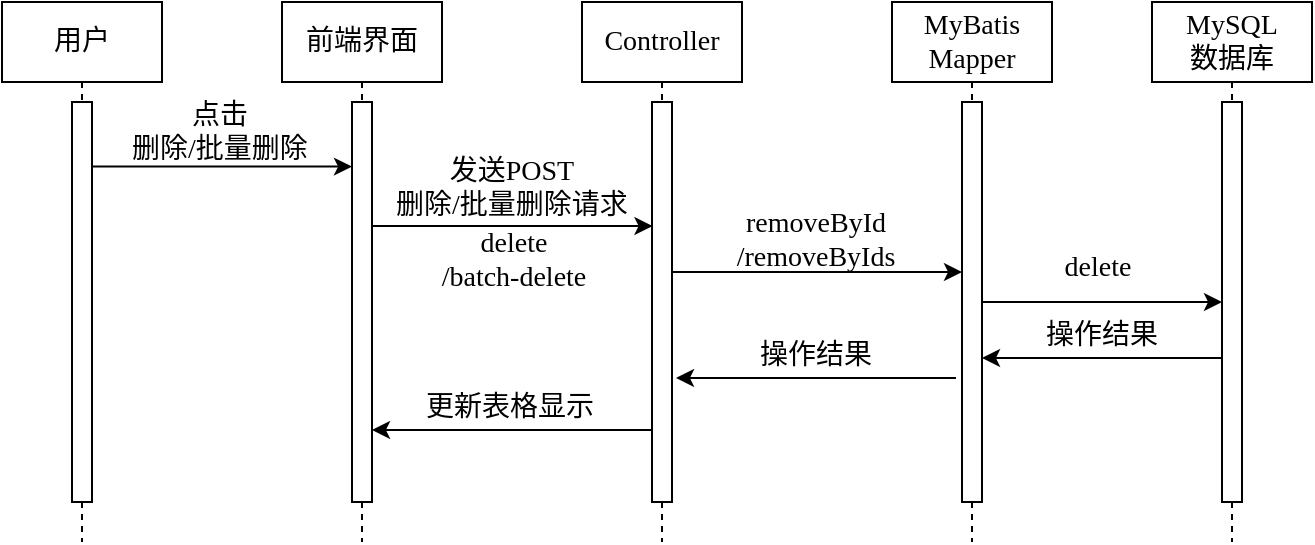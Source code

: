 <mxfile version="26.2.14">
  <diagram name="Page-1" id="2YBvvXClWsGukQMizWep">
    <mxGraphModel dx="1042" dy="596" grid="1" gridSize="10" guides="1" tooltips="1" connect="1" arrows="1" fold="1" page="1" pageScale="1" pageWidth="1100" pageHeight="850" math="0" shadow="0">
      <root>
        <mxCell id="0" />
        <mxCell id="1" parent="0" />
        <mxCell id="1x29o_3ZwKhWgOv2N2SG-2" value="用户" style="shape=umlLifeline;perimeter=lifelinePerimeter;whiteSpace=wrap;html=1;container=1;dropTarget=0;collapsible=0;recursiveResize=0;outlineConnect=0;portConstraint=eastwest;newEdgeStyle={&quot;curved&quot;:0,&quot;rounded&quot;:0};fontFamily=宋体;fontSize=14;" parent="1" vertex="1">
          <mxGeometry x="20" y="50" width="80" height="270" as="geometry" />
        </mxCell>
        <mxCell id="1x29o_3ZwKhWgOv2N2SG-4" value="" style="html=1;points=[[0,0,0,0,5],[0,1,0,0,-5],[1,0,0,0,5],[1,1,0,0,-5]];perimeter=orthogonalPerimeter;outlineConnect=0;targetShapes=umlLifeline;portConstraint=eastwest;newEdgeStyle={&quot;curved&quot;:0,&quot;rounded&quot;:0};fontFamily=宋体;fontSize=14;" parent="1x29o_3ZwKhWgOv2N2SG-2" vertex="1">
          <mxGeometry x="35" y="50" width="10" height="200" as="geometry" />
        </mxCell>
        <mxCell id="1x29o_3ZwKhWgOv2N2SG-3" value="前端界面" style="shape=umlLifeline;perimeter=lifelinePerimeter;whiteSpace=wrap;html=1;container=1;dropTarget=0;collapsible=0;recursiveResize=0;outlineConnect=0;portConstraint=eastwest;newEdgeStyle={&quot;curved&quot;:0,&quot;rounded&quot;:0};fontFamily=宋体;fontSize=14;" parent="1" vertex="1">
          <mxGeometry x="160" y="50" width="80" height="270" as="geometry" />
        </mxCell>
        <mxCell id="1x29o_3ZwKhWgOv2N2SG-5" value="" style="html=1;points=[[0,0,0,0,5],[0,1,0,0,-5],[1,0,0,0,5],[1,1,0,0,-5]];perimeter=orthogonalPerimeter;outlineConnect=0;targetShapes=umlLifeline;portConstraint=eastwest;newEdgeStyle={&quot;curved&quot;:0,&quot;rounded&quot;:0};fontFamily=宋体;fontSize=14;" parent="1x29o_3ZwKhWgOv2N2SG-3" vertex="1">
          <mxGeometry x="35" y="50" width="10" height="200" as="geometry" />
        </mxCell>
        <mxCell id="1x29o_3ZwKhWgOv2N2SG-6" value="Controller" style="shape=umlLifeline;perimeter=lifelinePerimeter;whiteSpace=wrap;html=1;container=1;dropTarget=0;collapsible=0;recursiveResize=0;outlineConnect=0;portConstraint=eastwest;newEdgeStyle={&quot;curved&quot;:0,&quot;rounded&quot;:0};fontFamily=宋体;fontSize=14;" parent="1" vertex="1">
          <mxGeometry x="310" y="50" width="80" height="270" as="geometry" />
        </mxCell>
        <mxCell id="1x29o_3ZwKhWgOv2N2SG-7" value="" style="html=1;points=[[0,0,0,0,5],[0,1,0,0,-5],[1,0,0,0,5],[1,1,0,0,-5]];perimeter=orthogonalPerimeter;outlineConnect=0;targetShapes=umlLifeline;portConstraint=eastwest;newEdgeStyle={&quot;curved&quot;:0,&quot;rounded&quot;:0};fontFamily=宋体;fontSize=14;" parent="1x29o_3ZwKhWgOv2N2SG-6" vertex="1">
          <mxGeometry x="35" y="50" width="10" height="200" as="geometry" />
        </mxCell>
        <mxCell id="1x29o_3ZwKhWgOv2N2SG-8" value="MyBatis Mapper" style="shape=umlLifeline;perimeter=lifelinePerimeter;whiteSpace=wrap;html=1;container=1;dropTarget=0;collapsible=0;recursiveResize=0;outlineConnect=0;portConstraint=eastwest;newEdgeStyle={&quot;curved&quot;:0,&quot;rounded&quot;:0};fontFamily=宋体;fontSize=14;" parent="1" vertex="1">
          <mxGeometry x="465" y="50" width="80" height="270" as="geometry" />
        </mxCell>
        <mxCell id="1x29o_3ZwKhWgOv2N2SG-9" value="" style="html=1;points=[[0,0,0,0,5],[0,1,0,0,-5],[1,0,0,0,5],[1,1,0,0,-5]];perimeter=orthogonalPerimeter;outlineConnect=0;targetShapes=umlLifeline;portConstraint=eastwest;newEdgeStyle={&quot;curved&quot;:0,&quot;rounded&quot;:0};fontFamily=宋体;fontSize=14;" parent="1x29o_3ZwKhWgOv2N2SG-8" vertex="1">
          <mxGeometry x="35" y="50" width="10" height="200" as="geometry" />
        </mxCell>
        <mxCell id="1x29o_3ZwKhWgOv2N2SG-74" value="" style="group" parent="1" vertex="1" connectable="0">
          <mxGeometry x="214.885" y="240" width="130.362" height="26" as="geometry" />
        </mxCell>
        <mxCell id="1x29o_3ZwKhWgOv2N2SG-62" value="更新表格显示" style="text;html=1;align=center;verticalAlign=middle;whiteSpace=wrap;rounded=0;fontSize=14;fontFamily=宋体;" parent="1x29o_3ZwKhWgOv2N2SG-74" vertex="1">
          <mxGeometry width="117.795" height="26" as="geometry" />
        </mxCell>
        <mxCell id="1x29o_3ZwKhWgOv2N2SG-63" value="" style="endArrow=classic;html=1;rounded=0;" parent="1x29o_3ZwKhWgOv2N2SG-74" target="1x29o_3ZwKhWgOv2N2SG-5" edge="1">
          <mxGeometry width="50" height="50" relative="1" as="geometry">
            <mxPoint x="130.362" y="24" as="sourcePoint" />
            <mxPoint x="-4.205" y="24" as="targetPoint" />
          </mxGeometry>
        </mxCell>
        <mxCell id="ad1gADm1mFAbiEcde9q4-3" value="" style="group" parent="1" vertex="1" connectable="0">
          <mxGeometry x="65" y="102.31" width="130" height="30" as="geometry" />
        </mxCell>
        <mxCell id="ad1gADm1mFAbiEcde9q4-1" value="" style="endArrow=classic;html=1;rounded=0;fontSize=14;fontFamily=宋体;" parent="ad1gADm1mFAbiEcde9q4-3" edge="1">
          <mxGeometry width="50" height="50" relative="1" as="geometry">
            <mxPoint y="30" as="sourcePoint" />
            <mxPoint x="130" y="30" as="targetPoint" />
          </mxGeometry>
        </mxCell>
        <mxCell id="ad1gADm1mFAbiEcde9q4-2" value="&lt;div&gt;点击&lt;/div&gt;删除/批量删除" style="text;html=1;align=center;verticalAlign=middle;whiteSpace=wrap;rounded=0;fontSize=14;fontFamily=宋体;" parent="ad1gADm1mFAbiEcde9q4-3" vertex="1">
          <mxGeometry x="9" width="110" height="26" as="geometry" />
        </mxCell>
        <mxCell id="ad1gADm1mFAbiEcde9q4-28" value="MySQL&lt;div&gt;数据库&lt;/div&gt;" style="shape=umlLifeline;perimeter=lifelinePerimeter;whiteSpace=wrap;html=1;container=1;dropTarget=0;collapsible=0;recursiveResize=0;outlineConnect=0;portConstraint=eastwest;newEdgeStyle={&quot;curved&quot;:0,&quot;rounded&quot;:0};fontFamily=宋体;fontSize=14;" parent="1" vertex="1">
          <mxGeometry x="595" y="50" width="80" height="270" as="geometry" />
        </mxCell>
        <mxCell id="ad1gADm1mFAbiEcde9q4-29" value="" style="html=1;points=[[0,0,0,0,5],[0,1,0,0,-5],[1,0,0,0,5],[1,1,0,0,-5]];perimeter=orthogonalPerimeter;outlineConnect=0;targetShapes=umlLifeline;portConstraint=eastwest;newEdgeStyle={&quot;curved&quot;:0,&quot;rounded&quot;:0};fontFamily=宋体;fontSize=14;" parent="ad1gADm1mFAbiEcde9q4-28" vertex="1">
          <mxGeometry x="35" y="50" width="10" height="200" as="geometry" />
        </mxCell>
        <mxCell id="ad1gADm1mFAbiEcde9q4-35" value="" style="group" parent="1" vertex="1" connectable="0">
          <mxGeometry x="510" y="170" width="120" height="30" as="geometry" />
        </mxCell>
        <mxCell id="ad1gADm1mFAbiEcde9q4-31" value="delete" style="text;html=1;align=center;verticalAlign=middle;whiteSpace=wrap;rounded=0;fontSize=14;fontFamily=宋体;spacing=0;" parent="ad1gADm1mFAbiEcde9q4-35" vertex="1">
          <mxGeometry width="116" height="26" as="geometry" />
        </mxCell>
        <mxCell id="ad1gADm1mFAbiEcde9q4-34" value="" style="endArrow=classic;html=1;rounded=0;fontSize=14;fontFamily=宋体;" parent="ad1gADm1mFAbiEcde9q4-35" edge="1">
          <mxGeometry width="50" height="50" relative="1" as="geometry">
            <mxPoint y="30" as="sourcePoint" />
            <mxPoint x="120" y="30" as="targetPoint" />
          </mxGeometry>
        </mxCell>
        <mxCell id="ad1gADm1mFAbiEcde9q4-42" value="" style="group" parent="1" vertex="1" connectable="0">
          <mxGeometry x="510" y="200" width="120.005" height="28" as="geometry" />
        </mxCell>
        <mxCell id="ad1gADm1mFAbiEcde9q4-40" value="操作结果" style="text;html=1;align=center;verticalAlign=middle;whiteSpace=wrap;rounded=0;fontSize=14;fontFamily=宋体;spacing=0;" parent="ad1gADm1mFAbiEcde9q4-42" vertex="1">
          <mxGeometry x="0.005" y="4" width="120" height="26" as="geometry" />
        </mxCell>
        <mxCell id="ad1gADm1mFAbiEcde9q4-41" value="" style="endArrow=classic;html=1;rounded=0;" parent="ad1gADm1mFAbiEcde9q4-42" edge="1">
          <mxGeometry width="50" height="50" relative="1" as="geometry">
            <mxPoint x="120" y="28" as="sourcePoint" />
            <mxPoint y="28" as="targetPoint" />
          </mxGeometry>
        </mxCell>
        <mxCell id="ad1gADm1mFAbiEcde9q4-43" value="" style="group" parent="1" vertex="1" connectable="0">
          <mxGeometry x="204.75" y="130" width="140.5" height="55" as="geometry" />
        </mxCell>
        <mxCell id="1x29o_3ZwKhWgOv2N2SG-41" value="" style="endArrow=classic;html=1;rounded=0;fontSize=14;fontFamily=宋体;" parent="ad1gADm1mFAbiEcde9q4-43" edge="1">
          <mxGeometry width="50" height="50" relative="1" as="geometry">
            <mxPoint y="32" as="sourcePoint" />
            <mxPoint x="140.5" y="32" as="targetPoint" />
          </mxGeometry>
        </mxCell>
        <mxCell id="1x29o_3ZwKhWgOv2N2SG-42" value="发送POST&lt;div&gt;删除/批量删除请求&lt;/div&gt;" style="text;html=1;align=center;verticalAlign=middle;whiteSpace=wrap;rounded=0;fontSize=14;fontFamily=宋体;" parent="ad1gADm1mFAbiEcde9q4-43" vertex="1">
          <mxGeometry width="140" height="26" as="geometry" />
        </mxCell>
        <mxCell id="ad1gADm1mFAbiEcde9q4-26" value="&lt;span style=&quot;background-color: transparent; color: light-dark(rgb(0, 0, 0), rgb(255, 255, 255));&quot;&gt;delete&lt;/span&gt;&lt;div&gt;&lt;span style=&quot;background-color: transparent; color: light-dark(rgb(0, 0, 0), rgb(255, 255, 255));&quot;&gt;/batch-delete&lt;/span&gt;&lt;/div&gt;" style="text;html=1;align=center;verticalAlign=middle;whiteSpace=wrap;rounded=0;fontSize=14;fontFamily=宋体;" parent="ad1gADm1mFAbiEcde9q4-43" vertex="1">
          <mxGeometry x="16.25" y="36" width="110" height="26" as="geometry" />
        </mxCell>
        <mxCell id="1x29o_3ZwKhWgOv2N2SG-51" value="" style="endArrow=none;html=1;rounded=0;startArrow=classic;startFill=1;endFill=1;" parent="1" edge="1">
          <mxGeometry width="50" height="50" relative="1" as="geometry">
            <mxPoint x="500" y="185" as="sourcePoint" />
            <mxPoint x="355" y="185" as="targetPoint" />
          </mxGeometry>
        </mxCell>
        <mxCell id="1x29o_3ZwKhWgOv2N2SG-52" value="removeById&lt;div&gt;/&lt;span style=&quot;background-color: transparent; color: light-dark(rgb(0, 0, 0), rgb(255, 255, 255));&quot;&gt;removeByIds&lt;/span&gt;&lt;/div&gt;" style="text;html=1;align=center;verticalAlign=middle;whiteSpace=wrap;rounded=0;fontSize=14;fontFamily=宋体;spacing=0;" parent="1" vertex="1">
          <mxGeometry x="368.5" y="156" width="116" height="26" as="geometry" />
        </mxCell>
        <mxCell id="NB46rLQ9DUsZgHJJ-fcK-1" value="" style="group" parent="1" vertex="1" connectable="0">
          <mxGeometry x="357" y="210" width="140" height="28" as="geometry" />
        </mxCell>
        <mxCell id="NB46rLQ9DUsZgHJJ-fcK-2" value="操作结果" style="text;html=1;align=center;verticalAlign=middle;whiteSpace=wrap;rounded=0;fontSize=14;fontFamily=宋体;spacing=0;" parent="NB46rLQ9DUsZgHJJ-fcK-1" vertex="1">
          <mxGeometry x="0.006" y="4" width="139.994" height="26" as="geometry" />
        </mxCell>
        <mxCell id="NB46rLQ9DUsZgHJJ-fcK-3" value="" style="endArrow=classic;html=1;rounded=0;" parent="NB46rLQ9DUsZgHJJ-fcK-1" edge="1">
          <mxGeometry width="50" height="50" relative="1" as="geometry">
            <mxPoint x="139.994" y="28" as="sourcePoint" />
            <mxPoint y="28" as="targetPoint" />
          </mxGeometry>
        </mxCell>
      </root>
    </mxGraphModel>
  </diagram>
</mxfile>
